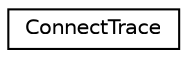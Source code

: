digraph "Graphical Class Hierarchy"
{
  edge [fontname="Helvetica",fontsize="10",labelfontname="Helvetica",labelfontsize="10"];
  node [fontname="Helvetica",fontsize="10",shape=record];
  rankdir="LR";
  Node0 [label="ConnectTrace",height=0.2,width=0.4,color="black", fillcolor="white", style="filled",URL="$class_connect_trace.html",tooltip="Used to track blocks whose transactions were applied to the UTXO state as a part of a single Activate..."];
}
